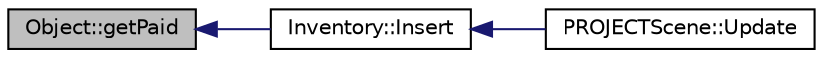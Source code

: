 digraph "Object::getPaid"
{
  bgcolor="transparent";
  edge [fontname="Helvetica",fontsize="10",labelfontname="Helvetica",labelfontsize="10"];
  node [fontname="Helvetica",fontsize="10",shape=record];
  rankdir="LR";
  Node1 [label="Object::getPaid",height=0.2,width=0.4,color="black", fillcolor="grey75", style="filled", fontcolor="black"];
  Node1 -> Node2 [dir="back",color="midnightblue",fontsize="10",style="solid",fontname="Helvetica"];
  Node2 [label="Inventory::Insert",height=0.2,width=0.4,color="black",URL="$classInventory.html#a8d6d927ace25d6913479748b89bf96a0",tooltip="Inventory insert function to insert items into the players inventory. "];
  Node2 -> Node3 [dir="back",color="midnightblue",fontsize="10",style="solid",fontname="Helvetica"];
  Node3 [label="PROJECTScene::Update",height=0.2,width=0.4,color="black",URL="$classPROJECTScene.html#ab4521f32fd8e1e5901c9896404e09789",tooltip="Upadte. "];
}

